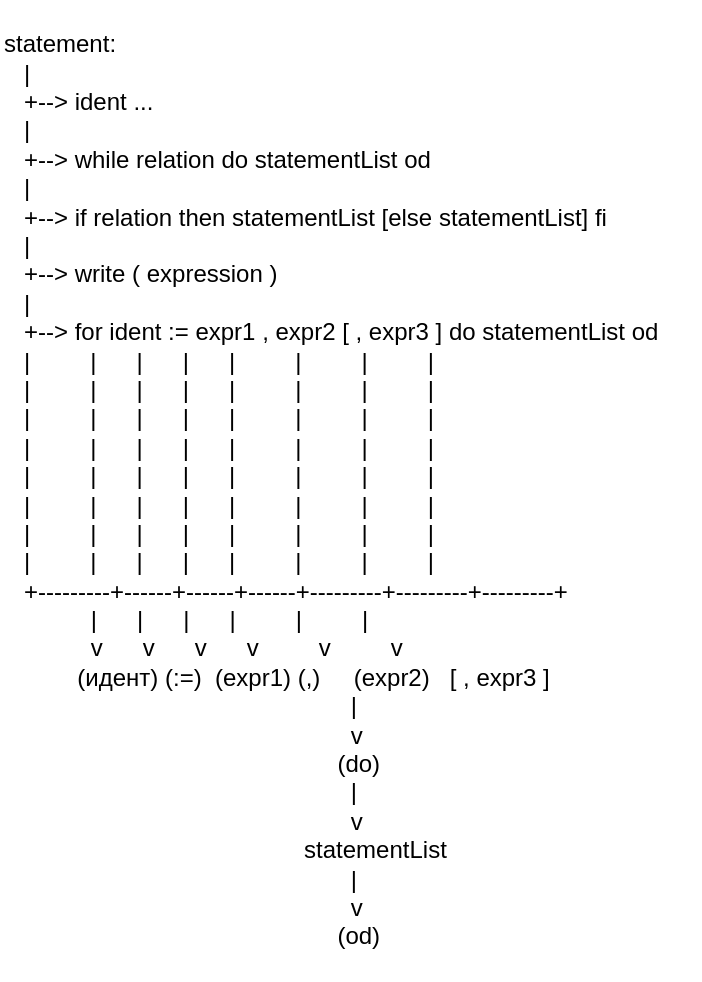 <mxfile>
    <diagram id="HQHK-8gKeOMaKT30m-ST" name="Page-1">
        <mxGraphModel dx="778" dy="522" grid="1" gridSize="10" guides="1" tooltips="1" connect="1" arrows="1" fold="1" page="1" pageScale="1" pageWidth="827" pageHeight="1169" math="0" shadow="0">
            <root>
                <mxCell id="0"/>
                <mxCell id="1" parent="0"/>
                <mxCell id="29" value="&lt;div&gt;&lt;font color=&quot;#000000&quot;&gt;statement:&lt;/font&gt;&lt;/div&gt;&lt;div&gt;&lt;font color=&quot;#000000&quot;&gt;&amp;nbsp; &amp;nbsp;|&lt;/font&gt;&lt;/div&gt;&lt;div&gt;&lt;font color=&quot;#000000&quot;&gt;&amp;nbsp; &amp;nbsp;+--&amp;gt; ident ...&amp;nbsp;&lt;/font&gt;&lt;/div&gt;&lt;div&gt;&lt;font color=&quot;#000000&quot;&gt;&amp;nbsp; &amp;nbsp;|&lt;/font&gt;&lt;/div&gt;&lt;div&gt;&lt;font color=&quot;#000000&quot;&gt;&amp;nbsp; &amp;nbsp;+--&amp;gt; while relation do statementList od&lt;/font&gt;&lt;/div&gt;&lt;div&gt;&lt;font color=&quot;#000000&quot;&gt;&amp;nbsp; &amp;nbsp;|&lt;/font&gt;&lt;/div&gt;&lt;div&gt;&lt;font color=&quot;#000000&quot;&gt;&amp;nbsp; &amp;nbsp;+--&amp;gt; if relation then statementList [else statementList] fi&lt;/font&gt;&lt;/div&gt;&lt;div&gt;&lt;font color=&quot;#000000&quot;&gt;&amp;nbsp; &amp;nbsp;|&lt;/font&gt;&lt;/div&gt;&lt;div&gt;&lt;font color=&quot;#000000&quot;&gt;&amp;nbsp; &amp;nbsp;+--&amp;gt; write ( expression )&lt;/font&gt;&lt;/div&gt;&lt;div&gt;&lt;font color=&quot;#000000&quot;&gt;&amp;nbsp; &amp;nbsp;|&lt;/font&gt;&lt;/div&gt;&lt;div&gt;&lt;font color=&quot;#000000&quot;&gt;&amp;nbsp; &amp;nbsp;+--&amp;gt; for ident := expr1 , expr2 [ , expr3 ] do statementList od&lt;/font&gt;&lt;/div&gt;&lt;div&gt;&lt;font color=&quot;#000000&quot;&gt;&amp;nbsp; &amp;nbsp;|&amp;nbsp; &amp;nbsp; &amp;nbsp; &amp;nbsp; &amp;nbsp;|&amp;nbsp; &amp;nbsp; &amp;nbsp; |&amp;nbsp; &amp;nbsp; &amp;nbsp; |&amp;nbsp; &amp;nbsp; &amp;nbsp; |&amp;nbsp; &amp;nbsp; &amp;nbsp; &amp;nbsp; &amp;nbsp;|&amp;nbsp; &amp;nbsp; &amp;nbsp; &amp;nbsp; &amp;nbsp;|&amp;nbsp; &amp;nbsp; &amp;nbsp; &amp;nbsp; &amp;nbsp;|&lt;/font&gt;&lt;/div&gt;&lt;div&gt;&lt;font color=&quot;#000000&quot;&gt;&amp;nbsp; &amp;nbsp;|&amp;nbsp; &amp;nbsp; &amp;nbsp; &amp;nbsp; &amp;nbsp;|&amp;nbsp; &amp;nbsp; &amp;nbsp; |&amp;nbsp; &amp;nbsp; &amp;nbsp; |&amp;nbsp; &amp;nbsp; &amp;nbsp; |&amp;nbsp; &amp;nbsp; &amp;nbsp; &amp;nbsp; &amp;nbsp;|&amp;nbsp; &amp;nbsp; &amp;nbsp; &amp;nbsp; &amp;nbsp;|&amp;nbsp; &amp;nbsp; &amp;nbsp; &amp;nbsp; &amp;nbsp;|&lt;/font&gt;&lt;/div&gt;&lt;div&gt;&lt;font color=&quot;#000000&quot;&gt;&amp;nbsp; &amp;nbsp;|&amp;nbsp; &amp;nbsp; &amp;nbsp; &amp;nbsp; &amp;nbsp;|&amp;nbsp; &amp;nbsp; &amp;nbsp; |&amp;nbsp; &amp;nbsp; &amp;nbsp; |&amp;nbsp; &amp;nbsp; &amp;nbsp; |&amp;nbsp; &amp;nbsp; &amp;nbsp; &amp;nbsp; &amp;nbsp;|&amp;nbsp; &amp;nbsp; &amp;nbsp; &amp;nbsp; &amp;nbsp;|&amp;nbsp; &amp;nbsp; &amp;nbsp; &amp;nbsp; &amp;nbsp;|&lt;/font&gt;&lt;/div&gt;&lt;div&gt;&lt;font color=&quot;#000000&quot;&gt;&amp;nbsp; &amp;nbsp;|&amp;nbsp; &amp;nbsp; &amp;nbsp; &amp;nbsp; &amp;nbsp;|&amp;nbsp; &amp;nbsp; &amp;nbsp; |&amp;nbsp; &amp;nbsp; &amp;nbsp; |&amp;nbsp; &amp;nbsp; &amp;nbsp; |&amp;nbsp; &amp;nbsp; &amp;nbsp; &amp;nbsp; &amp;nbsp;|&amp;nbsp; &amp;nbsp; &amp;nbsp; &amp;nbsp; &amp;nbsp;|&amp;nbsp; &amp;nbsp; &amp;nbsp; &amp;nbsp; &amp;nbsp;|&lt;/font&gt;&lt;/div&gt;&lt;div&gt;&lt;font color=&quot;#000000&quot;&gt;&amp;nbsp; &amp;nbsp;|&amp;nbsp; &amp;nbsp; &amp;nbsp; &amp;nbsp; &amp;nbsp;|&amp;nbsp; &amp;nbsp; &amp;nbsp; |&amp;nbsp; &amp;nbsp; &amp;nbsp; |&amp;nbsp; &amp;nbsp; &amp;nbsp; |&amp;nbsp; &amp;nbsp; &amp;nbsp; &amp;nbsp; &amp;nbsp;|&amp;nbsp; &amp;nbsp; &amp;nbsp; &amp;nbsp; &amp;nbsp;|&amp;nbsp; &amp;nbsp; &amp;nbsp; &amp;nbsp; &amp;nbsp;|&lt;/font&gt;&lt;/div&gt;&lt;div&gt;&lt;font color=&quot;#000000&quot;&gt;&amp;nbsp; &amp;nbsp;|&amp;nbsp; &amp;nbsp; &amp;nbsp; &amp;nbsp; &amp;nbsp;|&amp;nbsp; &amp;nbsp; &amp;nbsp; |&amp;nbsp; &amp;nbsp; &amp;nbsp; |&amp;nbsp; &amp;nbsp; &amp;nbsp; |&amp;nbsp; &amp;nbsp; &amp;nbsp; &amp;nbsp; &amp;nbsp;|&amp;nbsp; &amp;nbsp; &amp;nbsp; &amp;nbsp; &amp;nbsp;|&amp;nbsp; &amp;nbsp; &amp;nbsp; &amp;nbsp; &amp;nbsp;|&lt;/font&gt;&lt;/div&gt;&lt;div&gt;&lt;font color=&quot;#000000&quot;&gt;&amp;nbsp; &amp;nbsp;|&amp;nbsp; &amp;nbsp; &amp;nbsp; &amp;nbsp; &amp;nbsp;|&amp;nbsp; &amp;nbsp; &amp;nbsp; |&amp;nbsp; &amp;nbsp; &amp;nbsp; |&amp;nbsp; &amp;nbsp; &amp;nbsp; |&amp;nbsp; &amp;nbsp; &amp;nbsp; &amp;nbsp; &amp;nbsp;|&amp;nbsp; &amp;nbsp; &amp;nbsp; &amp;nbsp; &amp;nbsp;|&amp;nbsp; &amp;nbsp; &amp;nbsp; &amp;nbsp; &amp;nbsp;|&lt;/font&gt;&lt;/div&gt;&lt;div&gt;&lt;font color=&quot;#000000&quot;&gt;&amp;nbsp; &amp;nbsp;|&amp;nbsp; &amp;nbsp; &amp;nbsp; &amp;nbsp; &amp;nbsp;|&amp;nbsp; &amp;nbsp; &amp;nbsp; |&amp;nbsp; &amp;nbsp; &amp;nbsp; |&amp;nbsp; &amp;nbsp; &amp;nbsp; |&amp;nbsp; &amp;nbsp; &amp;nbsp; &amp;nbsp; &amp;nbsp;|&amp;nbsp; &amp;nbsp; &amp;nbsp; &amp;nbsp; &amp;nbsp;|&amp;nbsp; &amp;nbsp; &amp;nbsp; &amp;nbsp; &amp;nbsp;|&lt;/font&gt;&lt;/div&gt;&lt;div&gt;&lt;font color=&quot;#000000&quot;&gt;&amp;nbsp; &amp;nbsp;+---------+------+------+------+---------+---------+---------+&lt;/font&gt;&lt;/div&gt;&lt;div&gt;&lt;font color=&quot;#000000&quot;&gt;&amp;nbsp; &amp;nbsp; &amp;nbsp; &amp;nbsp; &amp;nbsp; &amp;nbsp; &amp;nbsp;|&amp;nbsp; &amp;nbsp; &amp;nbsp; |&amp;nbsp; &amp;nbsp; &amp;nbsp; |&amp;nbsp; &amp;nbsp; &amp;nbsp; |&amp;nbsp; &amp;nbsp; &amp;nbsp; &amp;nbsp; &amp;nbsp;|&amp;nbsp; &amp;nbsp; &amp;nbsp; &amp;nbsp; &amp;nbsp;|&lt;/font&gt;&lt;/div&gt;&lt;div&gt;&lt;font color=&quot;#000000&quot;&gt;&amp;nbsp; &amp;nbsp; &amp;nbsp; &amp;nbsp; &amp;nbsp; &amp;nbsp; &amp;nbsp;v&amp;nbsp; &amp;nbsp; &amp;nbsp; v&amp;nbsp; &amp;nbsp; &amp;nbsp; v&amp;nbsp; &amp;nbsp; &amp;nbsp; v&amp;nbsp; &amp;nbsp; &amp;nbsp; &amp;nbsp; &amp;nbsp;v&amp;nbsp; &amp;nbsp; &amp;nbsp; &amp;nbsp; &amp;nbsp;v&lt;/font&gt;&lt;/div&gt;&lt;div&gt;&lt;font color=&quot;#000000&quot;&gt;&amp;nbsp; &amp;nbsp; &amp;nbsp; &amp;nbsp; &amp;nbsp; &amp;nbsp;(идент) (:=)&amp;nbsp; (expr1) (,)&amp;nbsp; &amp;nbsp; &amp;nbsp;(expr2)&amp;nbsp; &amp;nbsp;[ , expr3 ]&lt;/font&gt;&lt;/div&gt;&lt;div&gt;&lt;font color=&quot;#000000&quot;&gt;&amp;nbsp; &amp;nbsp; &amp;nbsp; &amp;nbsp; &amp;nbsp; &amp;nbsp; &amp;nbsp; &amp;nbsp; &amp;nbsp; &amp;nbsp; &amp;nbsp; &amp;nbsp; &amp;nbsp; &amp;nbsp; &amp;nbsp; &amp;nbsp; &amp;nbsp; &amp;nbsp; &amp;nbsp; &amp;nbsp; &amp;nbsp; &amp;nbsp; &amp;nbsp; &amp;nbsp; &amp;nbsp; &amp;nbsp; |&lt;/font&gt;&lt;/div&gt;&lt;div&gt;&lt;font color=&quot;#000000&quot;&gt;&amp;nbsp; &amp;nbsp; &amp;nbsp; &amp;nbsp; &amp;nbsp; &amp;nbsp; &amp;nbsp; &amp;nbsp; &amp;nbsp; &amp;nbsp; &amp;nbsp; &amp;nbsp; &amp;nbsp; &amp;nbsp; &amp;nbsp; &amp;nbsp; &amp;nbsp; &amp;nbsp; &amp;nbsp; &amp;nbsp; &amp;nbsp; &amp;nbsp; &amp;nbsp; &amp;nbsp; &amp;nbsp; &amp;nbsp; v&lt;/font&gt;&lt;/div&gt;&lt;div&gt;&lt;font color=&quot;#000000&quot;&gt;&amp;nbsp; &amp;nbsp; &amp;nbsp; &amp;nbsp; &amp;nbsp; &amp;nbsp; &amp;nbsp; &amp;nbsp; &amp;nbsp; &amp;nbsp; &amp;nbsp; &amp;nbsp; &amp;nbsp; &amp;nbsp; &amp;nbsp; &amp;nbsp; &amp;nbsp; &amp;nbsp; &amp;nbsp; &amp;nbsp; &amp;nbsp; &amp;nbsp; &amp;nbsp; &amp;nbsp; &amp;nbsp; (do)&lt;/font&gt;&lt;/div&gt;&lt;div&gt;&lt;font color=&quot;#000000&quot;&gt;&amp;nbsp; &amp;nbsp; &amp;nbsp; &amp;nbsp; &amp;nbsp; &amp;nbsp; &amp;nbsp; &amp;nbsp; &amp;nbsp; &amp;nbsp; &amp;nbsp; &amp;nbsp; &amp;nbsp; &amp;nbsp; &amp;nbsp; &amp;nbsp; &amp;nbsp; &amp;nbsp; &amp;nbsp; &amp;nbsp; &amp;nbsp; &amp;nbsp; &amp;nbsp; &amp;nbsp; &amp;nbsp; &amp;nbsp; |&lt;/font&gt;&lt;/div&gt;&lt;div&gt;&lt;font color=&quot;#000000&quot;&gt;&amp;nbsp; &amp;nbsp; &amp;nbsp; &amp;nbsp; &amp;nbsp; &amp;nbsp; &amp;nbsp; &amp;nbsp; &amp;nbsp; &amp;nbsp; &amp;nbsp; &amp;nbsp; &amp;nbsp; &amp;nbsp; &amp;nbsp; &amp;nbsp; &amp;nbsp; &amp;nbsp; &amp;nbsp; &amp;nbsp; &amp;nbsp; &amp;nbsp; &amp;nbsp; &amp;nbsp; &amp;nbsp; &amp;nbsp; v&lt;/font&gt;&lt;/div&gt;&lt;div&gt;&lt;font color=&quot;#000000&quot;&gt;&amp;nbsp; &amp;nbsp; &amp;nbsp; &amp;nbsp; &amp;nbsp; &amp;nbsp; &amp;nbsp; &amp;nbsp; &amp;nbsp; &amp;nbsp; &amp;nbsp; &amp;nbsp; &amp;nbsp; &amp;nbsp; &amp;nbsp; &amp;nbsp; &amp;nbsp; &amp;nbsp; &amp;nbsp; &amp;nbsp; &amp;nbsp; &amp;nbsp; &amp;nbsp;statementList&lt;/font&gt;&lt;/div&gt;&lt;div&gt;&lt;font color=&quot;#000000&quot;&gt;&amp;nbsp; &amp;nbsp; &amp;nbsp; &amp;nbsp; &amp;nbsp; &amp;nbsp; &amp;nbsp; &amp;nbsp; &amp;nbsp; &amp;nbsp; &amp;nbsp; &amp;nbsp; &amp;nbsp; &amp;nbsp; &amp;nbsp; &amp;nbsp; &amp;nbsp; &amp;nbsp; &amp;nbsp; &amp;nbsp; &amp;nbsp; &amp;nbsp; &amp;nbsp; &amp;nbsp; &amp;nbsp; &amp;nbsp; |&lt;/font&gt;&lt;/div&gt;&lt;div&gt;&lt;font color=&quot;#000000&quot;&gt;&amp;nbsp; &amp;nbsp; &amp;nbsp; &amp;nbsp; &amp;nbsp; &amp;nbsp; &amp;nbsp; &amp;nbsp; &amp;nbsp; &amp;nbsp; &amp;nbsp; &amp;nbsp; &amp;nbsp; &amp;nbsp; &amp;nbsp; &amp;nbsp; &amp;nbsp; &amp;nbsp; &amp;nbsp; &amp;nbsp; &amp;nbsp; &amp;nbsp; &amp;nbsp; &amp;nbsp; &amp;nbsp; &amp;nbsp; v&lt;/font&gt;&lt;/div&gt;&lt;div&gt;&lt;font color=&quot;#000000&quot;&gt;&amp;nbsp; &amp;nbsp; &amp;nbsp; &amp;nbsp; &amp;nbsp; &amp;nbsp; &amp;nbsp; &amp;nbsp; &amp;nbsp; &amp;nbsp; &amp;nbsp; &amp;nbsp; &amp;nbsp; &amp;nbsp; &amp;nbsp; &amp;nbsp; &amp;nbsp; &amp;nbsp; &amp;nbsp; &amp;nbsp; &amp;nbsp; &amp;nbsp; &amp;nbsp; &amp;nbsp; &amp;nbsp; (od)&lt;/font&gt;&lt;/div&gt;" style="text;html=1;align=left;verticalAlign=middle;whiteSpace=wrap;rounded=0;" parent="1" vertex="1">
                    <mxGeometry x="260" y="260" width="350" height="490" as="geometry"/>
                </mxCell>
            </root>
        </mxGraphModel>
    </diagram>
</mxfile>